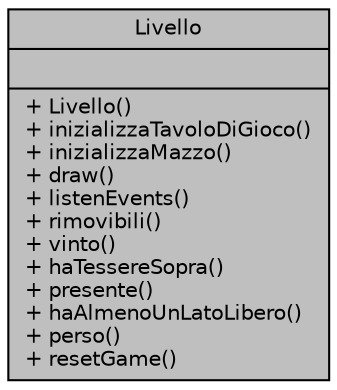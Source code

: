 digraph "Livello"
{
  edge [fontname="Helvetica",fontsize="10",labelfontname="Helvetica",labelfontsize="10"];
  node [fontname="Helvetica",fontsize="10",shape=record];
  Node1 [label="{Livello\n||+ Livello()\l+ inizializzaTavoloDiGioco()\l+ inizializzaMazzo()\l+ draw()\l+ listenEvents()\l+ rimovibili()\l+ vinto()\l+ haTessereSopra()\l+ presente()\l+ haAlmenoUnLatoLibero()\l+ perso()\l+ resetGame()\l}",height=0.2,width=0.4,color="black", fillcolor="grey75", style="filled", fontcolor="black"];
}
